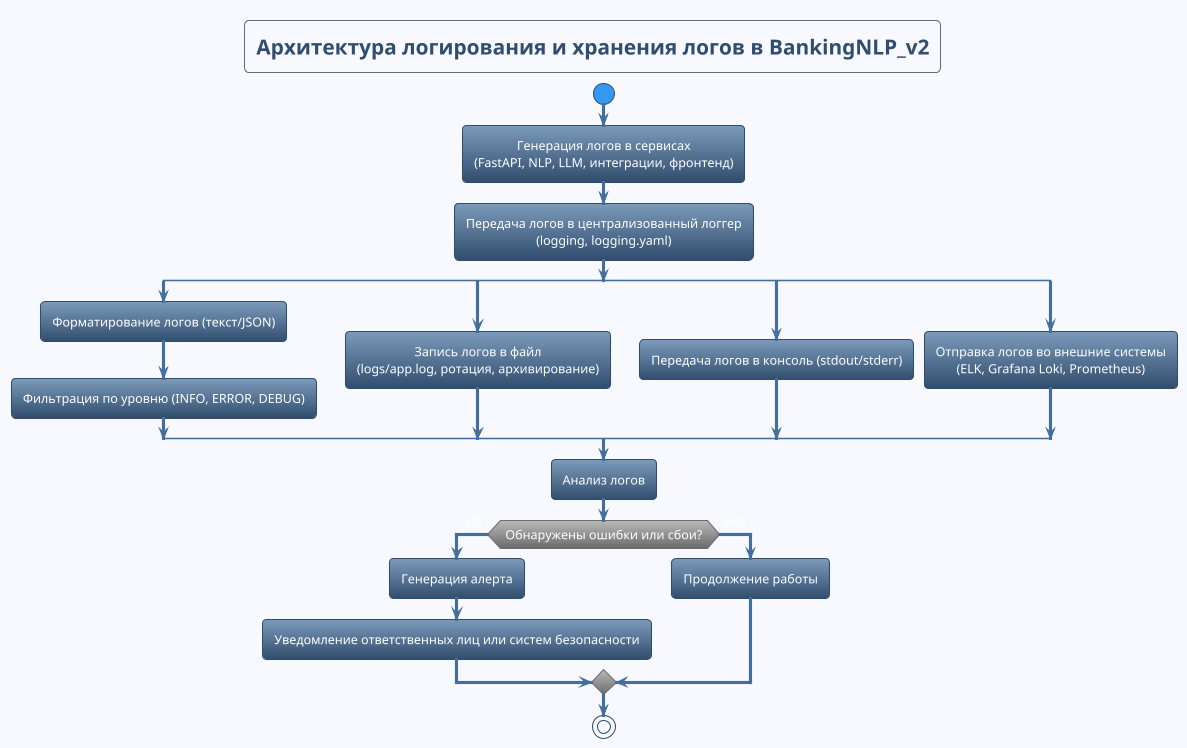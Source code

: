 @startuml
!theme spacelab
skinparam backgroundColor #F8F8FF
skinparam defaultTextAlignment center
title Архитектура логирования и хранения логов в BankingNLP_v2

start
:Генерация логов в сервисах\n(FastAPI, NLP, LLM, интеграции, фронтенд);
:Передача логов в централизованный логгер\n(logging, logging.yaml);
split
  :Форматирование логов (текст/JSON);
  :Фильтрация по уровню (INFO, ERROR, DEBUG);
split again
  :Запись логов в файл\n(logs/app.log, ротация, архивирование);
split again
  :Передача логов в консоль (stdout/stderr);
split again
  :Отправка логов во внешние системы\n(ELK, Grafana Loki, Prometheus);
endsplit
:Анализ логов;
if (Обнаружены ошибки или сбои?) then (Да)
  :Генерация алерта;
  :Уведомление ответственных лиц или систем безопасности;
else (Нет)
  :Продолжение работы;
endif
stop
@enduml
